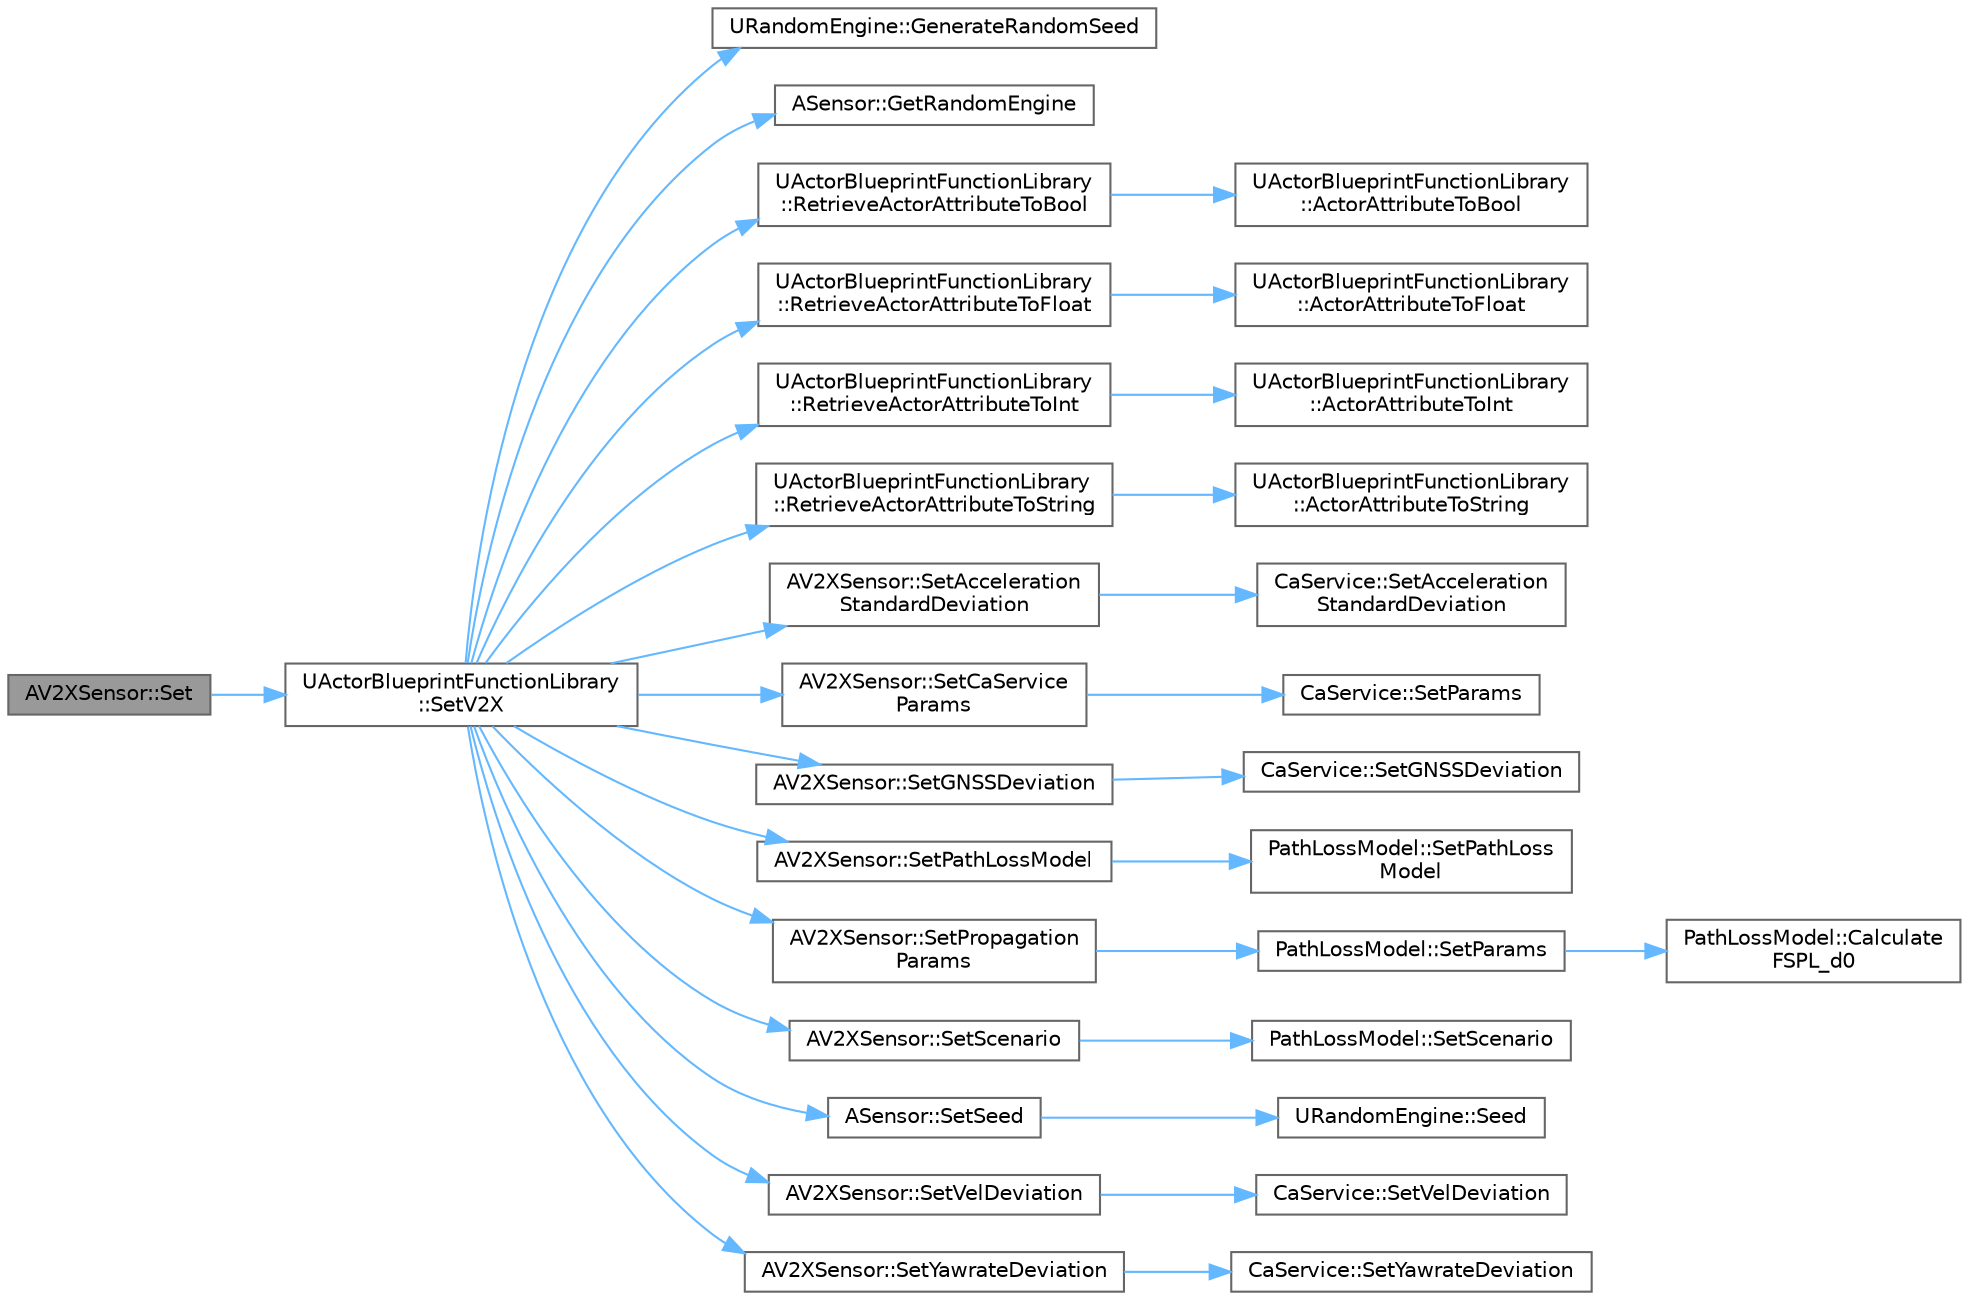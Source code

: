 digraph "AV2XSensor::Set"
{
 // INTERACTIVE_SVG=YES
 // LATEX_PDF_SIZE
  bgcolor="transparent";
  edge [fontname=Helvetica,fontsize=10,labelfontname=Helvetica,labelfontsize=10];
  node [fontname=Helvetica,fontsize=10,shape=box,height=0.2,width=0.4];
  rankdir="LR";
  Node1 [id="Node000001",label="AV2XSensor::Set",height=0.2,width=0.4,color="gray40", fillcolor="grey60", style="filled", fontcolor="black",tooltip=" "];
  Node1 -> Node2 [id="edge1_Node000001_Node000002",color="steelblue1",style="solid",tooltip=" "];
  Node2 [id="Node000002",label="UActorBlueprintFunctionLibrary\l::SetV2X",height=0.2,width=0.4,color="grey40", fillcolor="white", style="filled",URL="$dd/da3/classUActorBlueprintFunctionLibrary.html#a664347ac38a83e63948914b13cdabd78",tooltip=" "];
  Node2 -> Node3 [id="edge2_Node000002_Node000003",color="steelblue1",style="solid",tooltip=" "];
  Node3 [id="Node000003",label="URandomEngine::GenerateRandomSeed",height=0.2,width=0.4,color="grey40", fillcolor="white", style="filled",URL="$d2/d4b/classURandomEngine.html#ab2bf91a8e68643308ee2c4fbd638c4ce",tooltip="Generate a non-deterministic random seed."];
  Node2 -> Node4 [id="edge3_Node000002_Node000004",color="steelblue1",style="solid",tooltip=" "];
  Node4 [id="Node000004",label="ASensor::GetRandomEngine",height=0.2,width=0.4,color="grey40", fillcolor="white", style="filled",URL="$d3/d01/classASensor.html#abcb906d38dd041714fa0181fa8a65e58",tooltip=" "];
  Node2 -> Node5 [id="edge4_Node000002_Node000005",color="steelblue1",style="solid",tooltip=" "];
  Node5 [id="Node000005",label="UActorBlueprintFunctionLibrary\l::RetrieveActorAttributeToBool",height=0.2,width=0.4,color="grey40", fillcolor="white", style="filled",URL="$dd/da3/classUActorBlueprintFunctionLibrary.html#ae7e9b8e2c941f8665b7130e0f7f9844c",tooltip=" "];
  Node5 -> Node6 [id="edge5_Node000005_Node000006",color="steelblue1",style="solid",tooltip=" "];
  Node6 [id="Node000006",label="UActorBlueprintFunctionLibrary\l::ActorAttributeToBool",height=0.2,width=0.4,color="grey40", fillcolor="white", style="filled",URL="$dd/da3/classUActorBlueprintFunctionLibrary.html#a00e042d3bf321bb8a8a03df5609e9844",tooltip="============================================================================"];
  Node2 -> Node7 [id="edge6_Node000002_Node000007",color="steelblue1",style="solid",tooltip=" "];
  Node7 [id="Node000007",label="UActorBlueprintFunctionLibrary\l::RetrieveActorAttributeToFloat",height=0.2,width=0.4,color="grey40", fillcolor="white", style="filled",URL="$dd/da3/classUActorBlueprintFunctionLibrary.html#a9df033f51ecd7f941548826451bddb74",tooltip=" "];
  Node7 -> Node8 [id="edge7_Node000007_Node000008",color="steelblue1",style="solid",tooltip=" "];
  Node8 [id="Node000008",label="UActorBlueprintFunctionLibrary\l::ActorAttributeToFloat",height=0.2,width=0.4,color="grey40", fillcolor="white", style="filled",URL="$dd/da3/classUActorBlueprintFunctionLibrary.html#a2705e7880e0aaf440b869e95732c841a",tooltip=" "];
  Node2 -> Node9 [id="edge8_Node000002_Node000009",color="steelblue1",style="solid",tooltip=" "];
  Node9 [id="Node000009",label="UActorBlueprintFunctionLibrary\l::RetrieveActorAttributeToInt",height=0.2,width=0.4,color="grey40", fillcolor="white", style="filled",URL="$dd/da3/classUActorBlueprintFunctionLibrary.html#a133abaff7dac1fe73845d942c9305427",tooltip=" "];
  Node9 -> Node10 [id="edge9_Node000009_Node000010",color="steelblue1",style="solid",tooltip=" "];
  Node10 [id="Node000010",label="UActorBlueprintFunctionLibrary\l::ActorAttributeToInt",height=0.2,width=0.4,color="grey40", fillcolor="white", style="filled",URL="$dd/da3/classUActorBlueprintFunctionLibrary.html#ac6896b87d5fb6381abeec9b2ce40b868",tooltip=" "];
  Node2 -> Node11 [id="edge10_Node000002_Node000011",color="steelblue1",style="solid",tooltip=" "];
  Node11 [id="Node000011",label="UActorBlueprintFunctionLibrary\l::RetrieveActorAttributeToString",height=0.2,width=0.4,color="grey40", fillcolor="white", style="filled",URL="$dd/da3/classUActorBlueprintFunctionLibrary.html#a7b7a13caca875b188c8eb5106e9a36ad",tooltip=" "];
  Node11 -> Node12 [id="edge11_Node000011_Node000012",color="steelblue1",style="solid",tooltip=" "];
  Node12 [id="Node000012",label="UActorBlueprintFunctionLibrary\l::ActorAttributeToString",height=0.2,width=0.4,color="grey40", fillcolor="white", style="filled",URL="$dd/da3/classUActorBlueprintFunctionLibrary.html#a89e9c596e2e9b14f14f6448123e11dfd",tooltip=" "];
  Node2 -> Node13 [id="edge12_Node000002_Node000013",color="steelblue1",style="solid",tooltip=" "];
  Node13 [id="Node000013",label="AV2XSensor::SetAcceleration\lStandardDeviation",height=0.2,width=0.4,color="grey40", fillcolor="white", style="filled",URL="$d3/dd4/classAV2XSensor.html#a7e74a7faa98d885a3d8a0fe6d2a7c5aa",tooltip=" "];
  Node13 -> Node14 [id="edge13_Node000013_Node000014",color="steelblue1",style="solid",tooltip=" "];
  Node14 [id="Node000014",label="CaService::SetAcceleration\lStandardDeviation",height=0.2,width=0.4,color="grey40", fillcolor="white", style="filled",URL="$dc/d72/classCaService.html#a4577ed836dc59178460600afaef21e91",tooltip=" "];
  Node2 -> Node15 [id="edge14_Node000002_Node000015",color="steelblue1",style="solid",tooltip=" "];
  Node15 [id="Node000015",label="AV2XSensor::SetCaService\lParams",height=0.2,width=0.4,color="grey40", fillcolor="white", style="filled",URL="$d3/dd4/classAV2XSensor.html#aed839876282e55198832737356717583",tooltip=" "];
  Node15 -> Node16 [id="edge15_Node000015_Node000016",color="steelblue1",style="solid",tooltip=" "];
  Node16 [id="Node000016",label="CaService::SetParams",height=0.2,width=0.4,color="grey40", fillcolor="white", style="filled",URL="$dc/d72/classCaService.html#ade3f06d4b3a1e93217a2a303dc9d996d",tooltip=" "];
  Node2 -> Node17 [id="edge16_Node000002_Node000017",color="steelblue1",style="solid",tooltip=" "];
  Node17 [id="Node000017",label="AV2XSensor::SetGNSSDeviation",height=0.2,width=0.4,color="grey40", fillcolor="white", style="filled",URL="$d3/dd4/classAV2XSensor.html#a73a830199f99c0a6ad357f0774d94492",tooltip=" "];
  Node17 -> Node18 [id="edge17_Node000017_Node000018",color="steelblue1",style="solid",tooltip=" "];
  Node18 [id="Node000018",label="CaService::SetGNSSDeviation",height=0.2,width=0.4,color="grey40", fillcolor="white", style="filled",URL="$dc/d72/classCaService.html#a1ee99ed9ed0f1cfe3951c59e75e1e43e",tooltip=" "];
  Node2 -> Node19 [id="edge18_Node000002_Node000019",color="steelblue1",style="solid",tooltip=" "];
  Node19 [id="Node000019",label="AV2XSensor::SetPathLossModel",height=0.2,width=0.4,color="grey40", fillcolor="white", style="filled",URL="$d3/dd4/classAV2XSensor.html#a831631b456b22f6b6f3749dee675dcdd",tooltip=" "];
  Node19 -> Node20 [id="edge19_Node000019_Node000020",color="steelblue1",style="solid",tooltip=" "];
  Node20 [id="Node000020",label="PathLossModel::SetPathLoss\lModel",height=0.2,width=0.4,color="grey40", fillcolor="white", style="filled",URL="$d8/d25/classPathLossModel.html#a5ae3536388a637001c092f704f2f030c",tooltip=" "];
  Node2 -> Node21 [id="edge20_Node000002_Node000021",color="steelblue1",style="solid",tooltip=" "];
  Node21 [id="Node000021",label="AV2XSensor::SetPropagation\lParams",height=0.2,width=0.4,color="grey40", fillcolor="white", style="filled",URL="$d3/dd4/classAV2XSensor.html#a3b491bfedade67825e78be60934b6feb",tooltip=" "];
  Node21 -> Node22 [id="edge21_Node000021_Node000022",color="steelblue1",style="solid",tooltip=" "];
  Node22 [id="Node000022",label="PathLossModel::SetParams",height=0.2,width=0.4,color="grey40", fillcolor="white", style="filled",URL="$d8/d25/classPathLossModel.html#a982e6e1a1dabee29d4f6e4d5ebeca81f",tooltip=" "];
  Node22 -> Node23 [id="edge22_Node000022_Node000023",color="steelblue1",style="solid",tooltip=" "];
  Node23 [id="Node000023",label="PathLossModel::Calculate\lFSPL_d0",height=0.2,width=0.4,color="grey40", fillcolor="white", style="filled",URL="$d8/d25/classPathLossModel.html#a2229873a1171d4ac6ba54577b079043b",tooltip=" "];
  Node2 -> Node24 [id="edge23_Node000002_Node000024",color="steelblue1",style="solid",tooltip=" "];
  Node24 [id="Node000024",label="AV2XSensor::SetScenario",height=0.2,width=0.4,color="grey40", fillcolor="white", style="filled",URL="$d3/dd4/classAV2XSensor.html#ab880c105bf9f85b4979d947c4a63dbcd",tooltip=" "];
  Node24 -> Node25 [id="edge24_Node000024_Node000025",color="steelblue1",style="solid",tooltip=" "];
  Node25 [id="Node000025",label="PathLossModel::SetScenario",height=0.2,width=0.4,color="grey40", fillcolor="white", style="filled",URL="$d8/d25/classPathLossModel.html#a3c2502ecbb64c55bd8447a06ac50b808",tooltip=" "];
  Node2 -> Node26 [id="edge25_Node000002_Node000026",color="steelblue1",style="solid",tooltip=" "];
  Node26 [id="Node000026",label="ASensor::SetSeed",height=0.2,width=0.4,color="grey40", fillcolor="white", style="filled",URL="$d3/d01/classASensor.html#afced2ac412dc1ef1a5c99e65e14f7340",tooltip=" "];
  Node26 -> Node27 [id="edge26_Node000026_Node000027",color="steelblue1",style="solid",tooltip=" "];
  Node27 [id="Node000027",label="URandomEngine::Seed",height=0.2,width=0.4,color="grey40", fillcolor="white", style="filled",URL="$d2/d4b/classURandomEngine.html#a0f8656d0f169c26c5b2f3b685d25e0eb",tooltip="Seed the random engine."];
  Node2 -> Node28 [id="edge27_Node000002_Node000028",color="steelblue1",style="solid",tooltip=" "];
  Node28 [id="Node000028",label="AV2XSensor::SetVelDeviation",height=0.2,width=0.4,color="grey40", fillcolor="white", style="filled",URL="$d3/dd4/classAV2XSensor.html#aeeb18397c4a2f8397ac4ec804e707068",tooltip=" "];
  Node28 -> Node29 [id="edge28_Node000028_Node000029",color="steelblue1",style="solid",tooltip=" "];
  Node29 [id="Node000029",label="CaService::SetVelDeviation",height=0.2,width=0.4,color="grey40", fillcolor="white", style="filled",URL="$dc/d72/classCaService.html#a2f0fe64cef08245f81b56bda80114ba4",tooltip=" "];
  Node2 -> Node30 [id="edge29_Node000002_Node000030",color="steelblue1",style="solid",tooltip=" "];
  Node30 [id="Node000030",label="AV2XSensor::SetYawrateDeviation",height=0.2,width=0.4,color="grey40", fillcolor="white", style="filled",URL="$d3/dd4/classAV2XSensor.html#ac194554ba7aa5b4cacb1e18b3e59404f",tooltip=" "];
  Node30 -> Node31 [id="edge30_Node000030_Node000031",color="steelblue1",style="solid",tooltip=" "];
  Node31 [id="Node000031",label="CaService::SetYawrateDeviation",height=0.2,width=0.4,color="grey40", fillcolor="white", style="filled",URL="$dc/d72/classCaService.html#a5ded1606c4db8e429350a97547be2b55",tooltip=" "];
}
